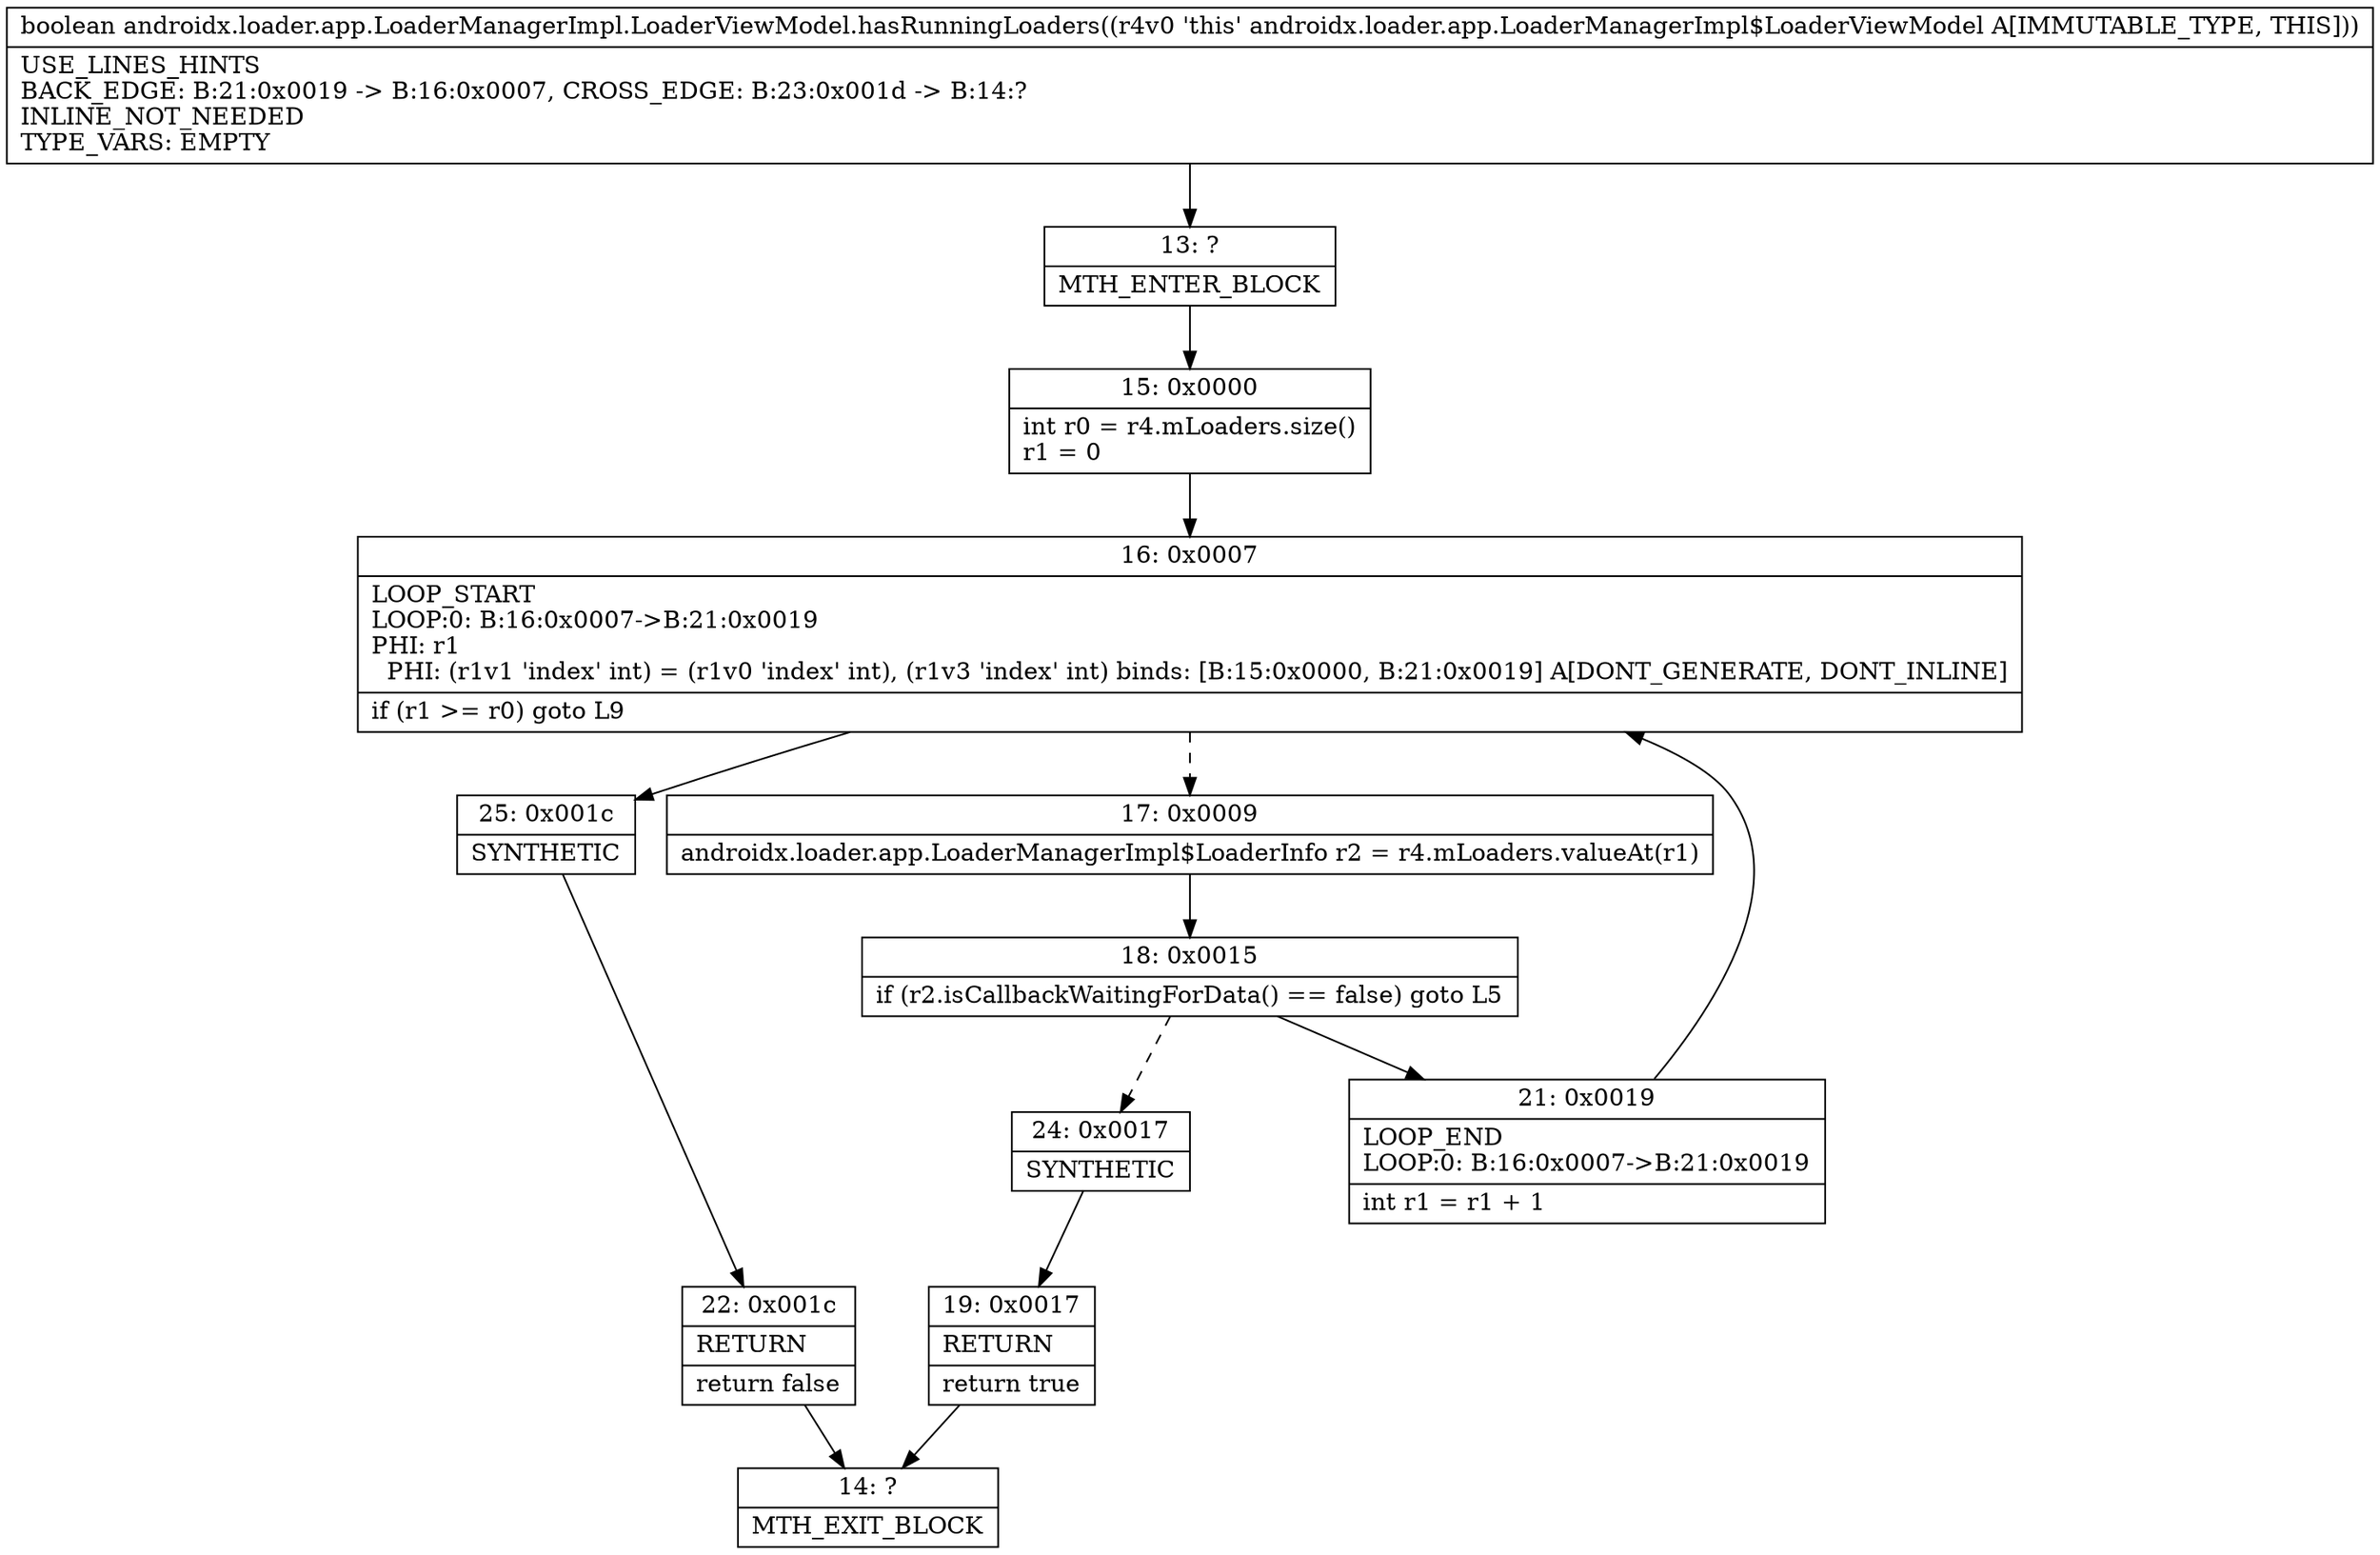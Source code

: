 digraph "CFG forandroidx.loader.app.LoaderManagerImpl.LoaderViewModel.hasRunningLoaders()Z" {
Node_13 [shape=record,label="{13\:\ ?|MTH_ENTER_BLOCK\l}"];
Node_15 [shape=record,label="{15\:\ 0x0000|int r0 = r4.mLoaders.size()\lr1 = 0\l}"];
Node_16 [shape=record,label="{16\:\ 0x0007|LOOP_START\lLOOP:0: B:16:0x0007\-\>B:21:0x0019\lPHI: r1 \l  PHI: (r1v1 'index' int) = (r1v0 'index' int), (r1v3 'index' int) binds: [B:15:0x0000, B:21:0x0019] A[DONT_GENERATE, DONT_INLINE]\l|if (r1 \>= r0) goto L9\l}"];
Node_17 [shape=record,label="{17\:\ 0x0009|androidx.loader.app.LoaderManagerImpl$LoaderInfo r2 = r4.mLoaders.valueAt(r1)\l}"];
Node_18 [shape=record,label="{18\:\ 0x0015|if (r2.isCallbackWaitingForData() == false) goto L5\l}"];
Node_21 [shape=record,label="{21\:\ 0x0019|LOOP_END\lLOOP:0: B:16:0x0007\-\>B:21:0x0019\l|int r1 = r1 + 1\l}"];
Node_24 [shape=record,label="{24\:\ 0x0017|SYNTHETIC\l}"];
Node_19 [shape=record,label="{19\:\ 0x0017|RETURN\l|return true\l}"];
Node_14 [shape=record,label="{14\:\ ?|MTH_EXIT_BLOCK\l}"];
Node_25 [shape=record,label="{25\:\ 0x001c|SYNTHETIC\l}"];
Node_22 [shape=record,label="{22\:\ 0x001c|RETURN\l|return false\l}"];
MethodNode[shape=record,label="{boolean androidx.loader.app.LoaderManagerImpl.LoaderViewModel.hasRunningLoaders((r4v0 'this' androidx.loader.app.LoaderManagerImpl$LoaderViewModel A[IMMUTABLE_TYPE, THIS]))  | USE_LINES_HINTS\lBACK_EDGE: B:21:0x0019 \-\> B:16:0x0007, CROSS_EDGE: B:23:0x001d \-\> B:14:?\lINLINE_NOT_NEEDED\lTYPE_VARS: EMPTY\l}"];
MethodNode -> Node_13;Node_13 -> Node_15;
Node_15 -> Node_16;
Node_16 -> Node_17[style=dashed];
Node_16 -> Node_25;
Node_17 -> Node_18;
Node_18 -> Node_21;
Node_18 -> Node_24[style=dashed];
Node_21 -> Node_16;
Node_24 -> Node_19;
Node_19 -> Node_14;
Node_25 -> Node_22;
Node_22 -> Node_14;
}

